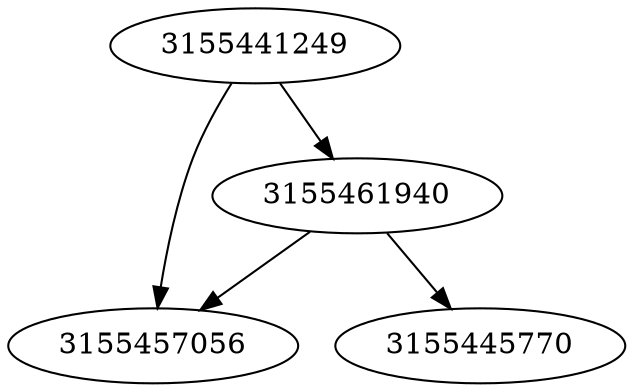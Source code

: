strict digraph  {
3155457056;
3155441249;
3155445770;
3155461940;
3155441249 -> 3155461940;
3155441249 -> 3155457056;
3155461940 -> 3155457056;
3155461940 -> 3155445770;
}

